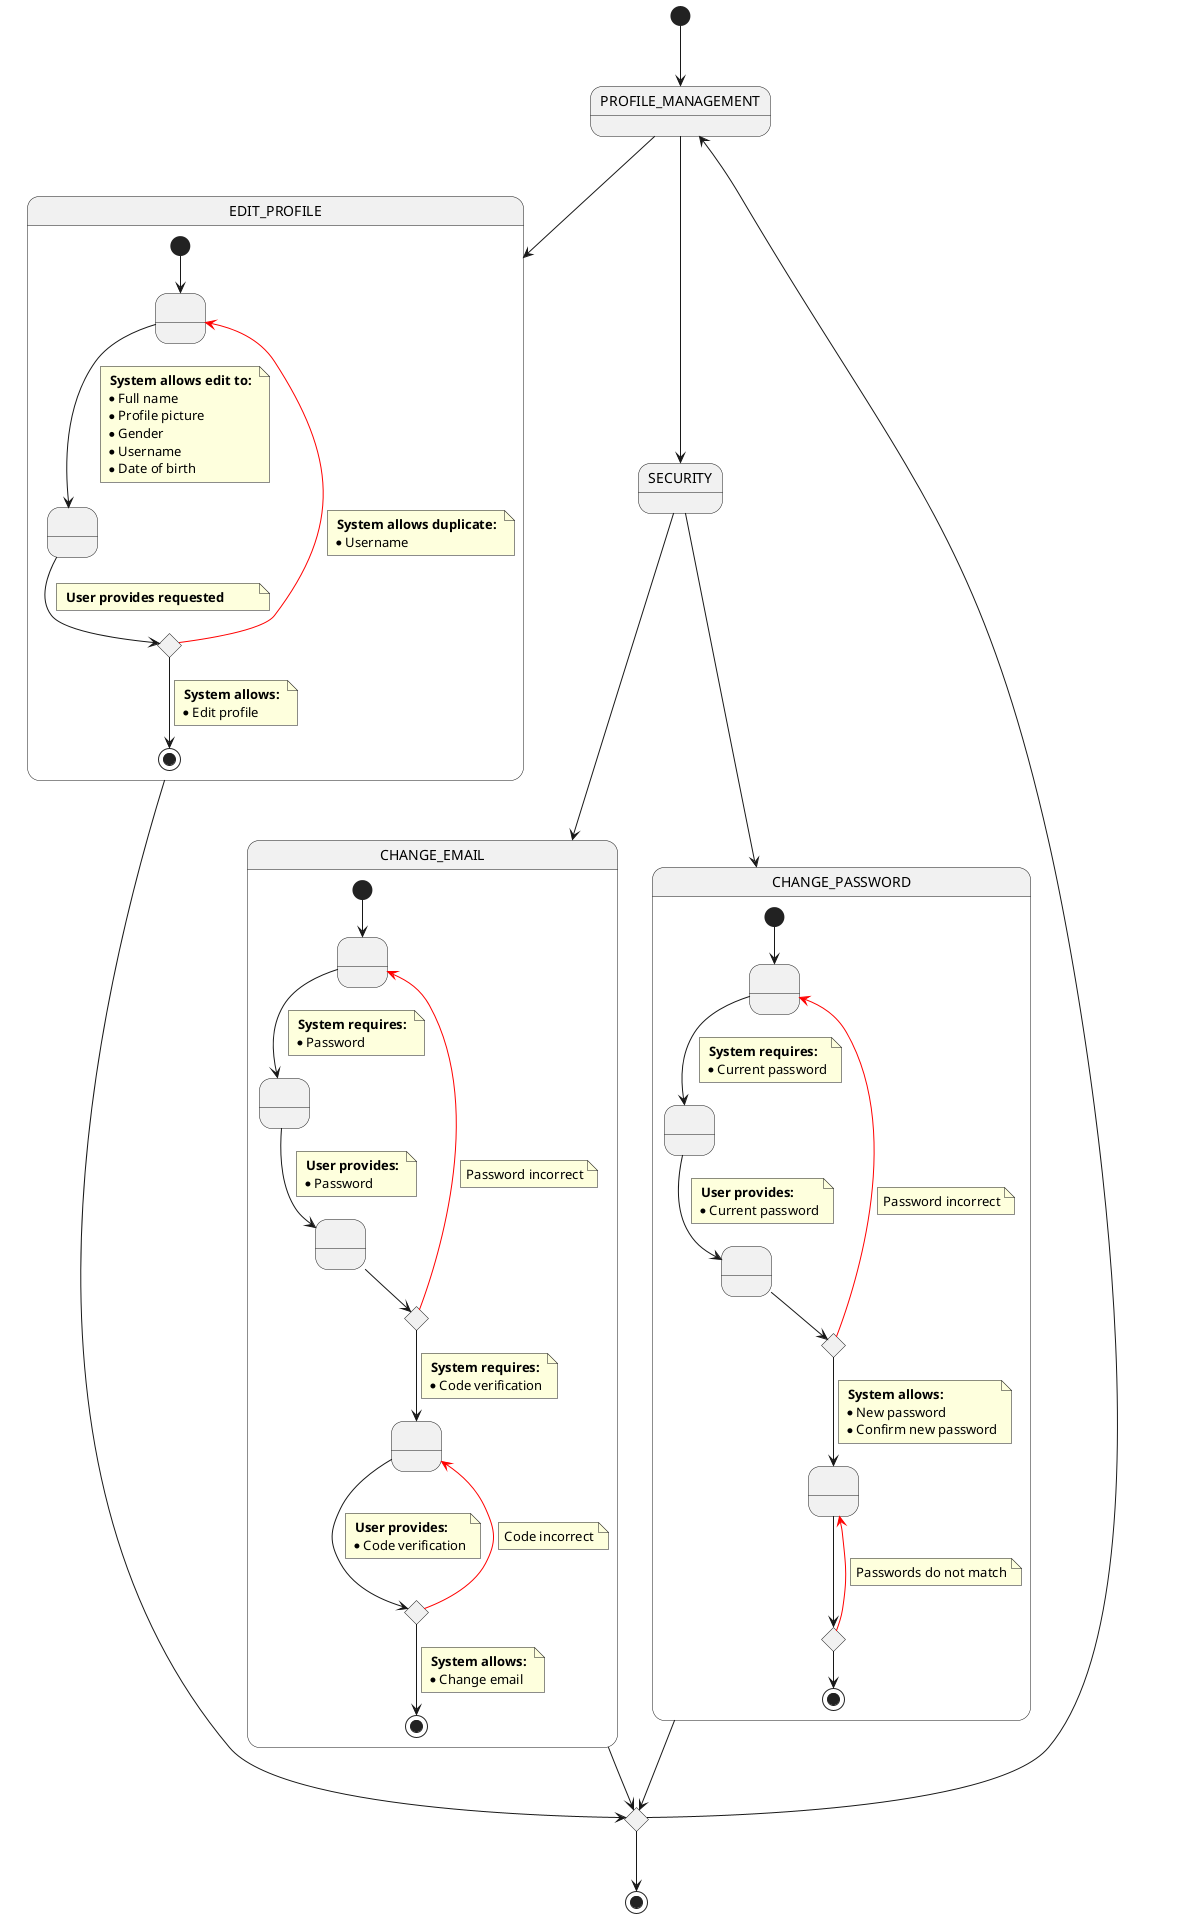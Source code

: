 @startuml profile-management 

[*] --> PROFILE_MANAGEMENT

state EDIT_PROFILE {
    state EPS1 as " "
    state EPS2 as " "
    state EPC1 <<choice>>

    [*] --> EPS1

    EPS1 --> EPS2
    note on link
        <b> System allows edit to: </b>
        * Full name        
        * Profile picture
        * Gender
        * Username
        * Date of birth
    end note
    
    EPS2 --> EPC1
    note on link 
        <b> User provides requested </b>        
    end note

    EPC1 -[#red]--> EPS1
    note on link
        <b> System allows duplicate: </b>
        * Username                
    end note

    EPC1 --> [*]
    note on link
        <b> System allows: </b>
        * Edit profile
    end note
}

state CHANGE_EMAIL {
    state SS2 as " "
    state SS3 as " "
    state SS4 as " "
    state SS5 as " "
    
    state SSC2 <<choice>>
    state SSC3 <<choice>>

    [*] --> SS2
        
    SS2 --> SS3
    note on link
        <b> System requires: </b>
        * Password            
    end note
    
    SS3 --> SS4
    note on link
        <b> User provides: </b>
        * Password            
    end note

    SS4 --> SSC2
    SSC2 -[#red]--> SS2
    note on link
        Password incorrect
    end note

    SSC2 --> SS5
    note on link
        <b> System requires: </b>
        * Code verification
    end note

    SS5 --> SSC3
    note on link
        <b> User provides: </b>
        * Code verification
    end note
    SSC3 -[#red]--> SS5
    note on link
        Code incorrect
    end note

    SSC3 --> [*]
    note on link
        <b> System allows: </b>
        * Change email
    end note
}


state CHANGE_PASSWORD {
    state CPS1 as " "
    state CPS2 as " "
    state CPS3 as " "
    state CPS4 as " "    
    state CPSC1 <<choice>>
    state CPSC2 <<choice>>

    [*] --> CPS1
    CPS1 --> CPS2
    note on link
        <b> System requires: </b>
        * Current password            
    end note

    CPS2 --> CPS3
    note on link
        <b> User provides: </b>
        * Current password            
    end note

    CPS3 --> CPSC1
    CPSC1 -[#red]--> CPS1
    note on link
        Password incorrect
    end note

    CPSC1 --> CPS4
    note on link
        <b> System allows: </b>
        * New password
        * Confirm new password
    end note

    CPS4 --> CPSC2 
    CPSC2 -[#red]--> CPS4
    note on link
        Passwords do not match
    end note

    CPSC2 --> [*]    
}

PROFILE_MANAGEMENT --> EDIT_PROFILE
PROFILE_MANAGEMENT --> SECURITY 
SECURITY --> CHANGE_EMAIL
SECURITY --> CHANGE_PASSWORD

state union <<choice>>

EDIT_PROFILE --> union
CHANGE_EMAIL --> union
CHANGE_PASSWORD --> union
union --> [*]
union --> PROFILE_MANAGEMENT
@enduml